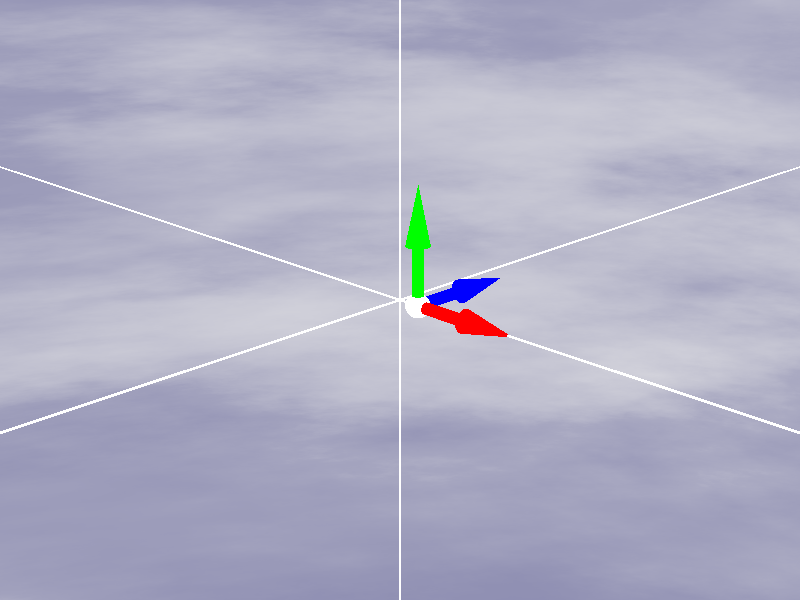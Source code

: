#include "colors.inc" 
#include "shapes.inc"
#include "woods.inc"
#include "metals.inc"
#include "stones.inc"
#include "textures.inc" 
#include "skies.inc"    


sky_sphere {
  S_Cloud5
}

camera{
    location <40,20,-40>
    look_at<0,0.0,0>
    angle 30
} 

 
light_source{<40,20,-40> color 2*White}  



object{ //x-axis
    cylinder{<-50,0,0>,<50,0,0>,0.05}
    pigment{color White}
}      


object{ //y-axis
    cylinder{<0,-50,0>,<0,50,0>,0.05}
    pigment{color White}
}

object{ //z-axis
    cylinder{<0,0,-50>,<0,0,50>,0.05}
    pigment{color White}
}




background{Gray40}
 
#macro arrow(px,py,pz,dx,dy,dz,col)  
union{
    object{
        cylinder{<px,py,pz>,<px+dx/2,py+dy/2,pz+dz/2>,0.25}
        pigment{color col}
    }
    object{
     cone{<px+dx/2,py+dy/2,pz+dz/2>,0.5,<px+dx,py+dy,pz+dz>,0}
        pigment{color col}
    }
}

#end

#macro triarrows(px,py,pz,length)   
object{
    sphere{<px,py,pz>,length/10}
    pigment{color White}
}
arrow(px,py,pz,length,0,0,Red)    
arrow(px,py,pz,0,length,0,Green)
arrow(px,py,pz,0,0,length,Blue)
#end

triarrows(1,0,0,5)